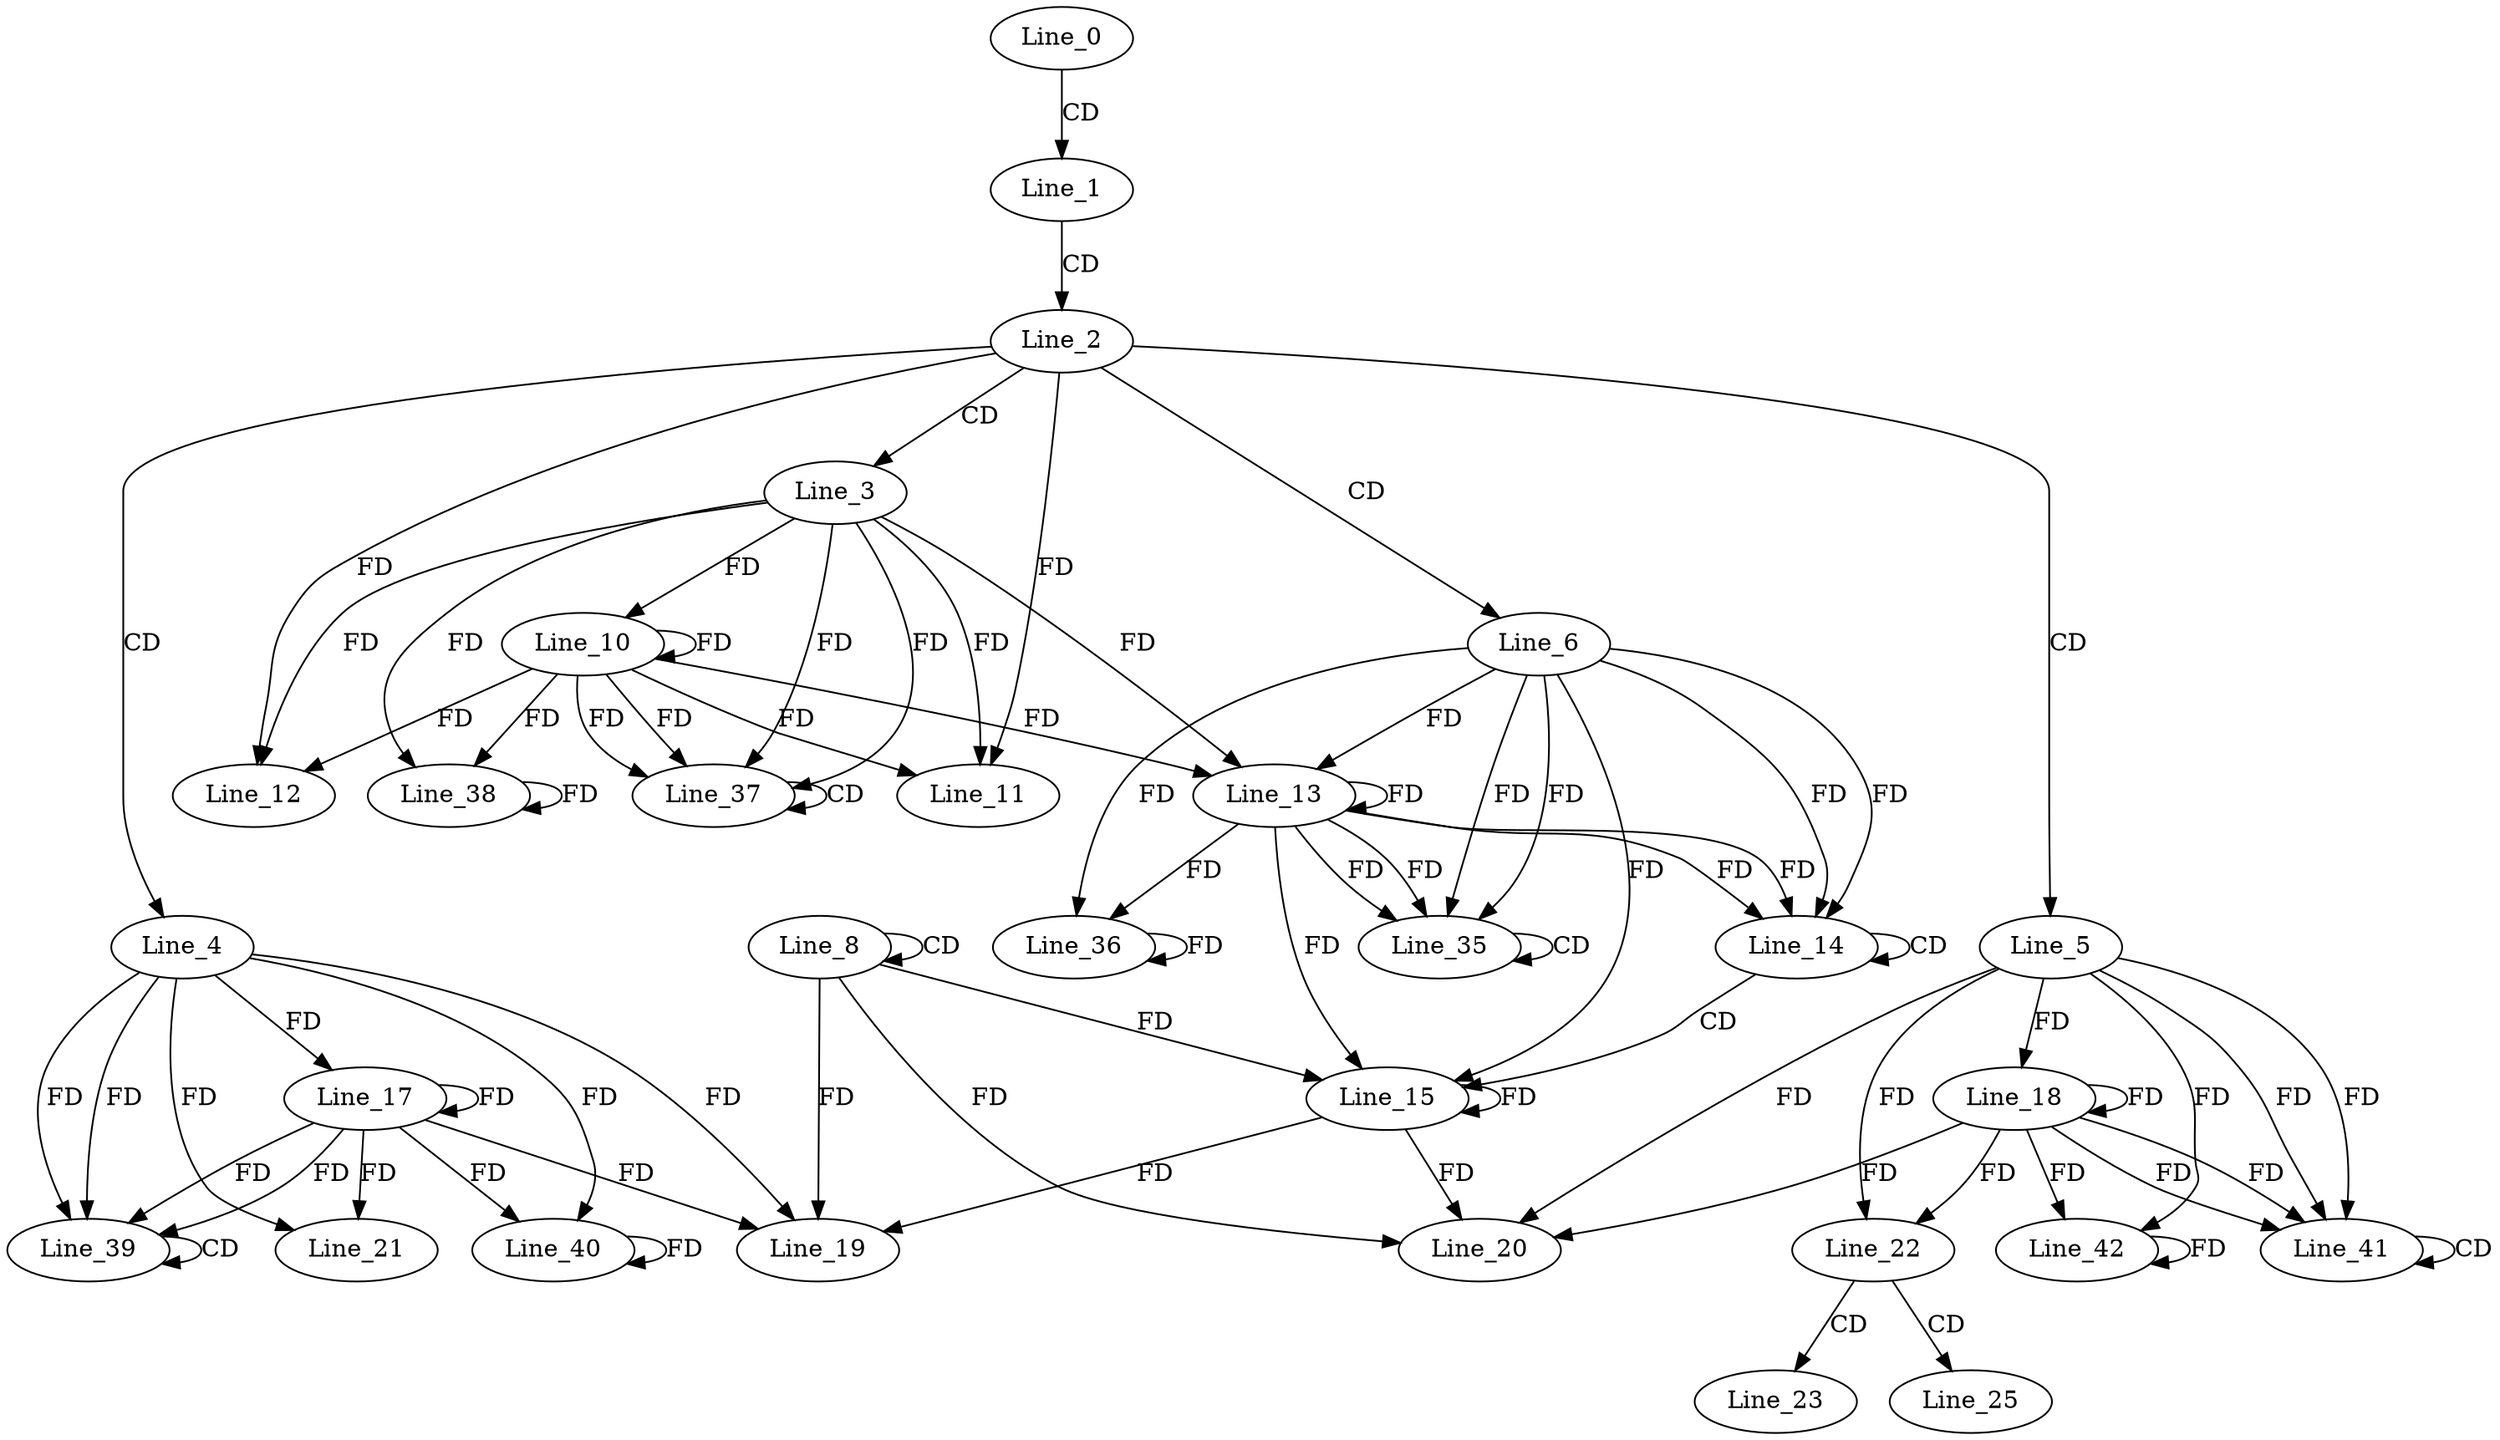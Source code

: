 digraph G {
  Line_0;
  Line_1;
  Line_2;
  Line_3;
  Line_4;
  Line_5;
  Line_6;
  Line_8;
  Line_8;
  Line_10;
  Line_10;
  Line_11;
  Line_11;
  Line_12;
  Line_12;
  Line_13;
  Line_13;
  Line_14;
  Line_14;
  Line_15;
  Line_15;
  Line_17;
  Line_17;
  Line_18;
  Line_18;
  Line_19;
  Line_20;
  Line_21;
  Line_22;
  Line_22;
  Line_23;
  Line_25;
  Line_35;
  Line_35;
  Line_36;
  Line_37;
  Line_37;
  Line_38;
  Line_39;
  Line_39;
  Line_40;
  Line_41;
  Line_41;
  Line_42;
  Line_0 -> Line_1 [ label="CD" ];
  Line_1 -> Line_2 [ label="CD" ];
  Line_2 -> Line_3 [ label="CD" ];
  Line_2 -> Line_4 [ label="CD" ];
  Line_2 -> Line_5 [ label="CD" ];
  Line_2 -> Line_6 [ label="CD" ];
  Line_8 -> Line_8 [ label="CD" ];
  Line_3 -> Line_10 [ label="FD" ];
  Line_10 -> Line_10 [ label="FD" ];
  Line_3 -> Line_11 [ label="FD" ];
  Line_10 -> Line_11 [ label="FD" ];
  Line_2 -> Line_11 [ label="FD" ];
  Line_3 -> Line_12 [ label="FD" ];
  Line_10 -> Line_12 [ label="FD" ];
  Line_2 -> Line_12 [ label="FD" ];
  Line_6 -> Line_13 [ label="FD" ];
  Line_13 -> Line_13 [ label="FD" ];
  Line_3 -> Line_13 [ label="FD" ];
  Line_10 -> Line_13 [ label="FD" ];
  Line_6 -> Line_14 [ label="FD" ];
  Line_13 -> Line_14 [ label="FD" ];
  Line_14 -> Line_14 [ label="CD" ];
  Line_6 -> Line_14 [ label="FD" ];
  Line_13 -> Line_14 [ label="FD" ];
  Line_14 -> Line_15 [ label="CD" ];
  Line_8 -> Line_15 [ label="FD" ];
  Line_15 -> Line_15 [ label="FD" ];
  Line_6 -> Line_15 [ label="FD" ];
  Line_13 -> Line_15 [ label="FD" ];
  Line_4 -> Line_17 [ label="FD" ];
  Line_17 -> Line_17 [ label="FD" ];
  Line_5 -> Line_18 [ label="FD" ];
  Line_18 -> Line_18 [ label="FD" ];
  Line_4 -> Line_19 [ label="FD" ];
  Line_17 -> Line_19 [ label="FD" ];
  Line_8 -> Line_19 [ label="FD" ];
  Line_15 -> Line_19 [ label="FD" ];
  Line_5 -> Line_20 [ label="FD" ];
  Line_18 -> Line_20 [ label="FD" ];
  Line_8 -> Line_20 [ label="FD" ];
  Line_15 -> Line_20 [ label="FD" ];
  Line_4 -> Line_21 [ label="FD" ];
  Line_17 -> Line_21 [ label="FD" ];
  Line_5 -> Line_22 [ label="FD" ];
  Line_18 -> Line_22 [ label="FD" ];
  Line_22 -> Line_23 [ label="CD" ];
  Line_22 -> Line_25 [ label="CD" ];
  Line_6 -> Line_35 [ label="FD" ];
  Line_13 -> Line_35 [ label="FD" ];
  Line_35 -> Line_35 [ label="CD" ];
  Line_6 -> Line_35 [ label="FD" ];
  Line_13 -> Line_35 [ label="FD" ];
  Line_6 -> Line_36 [ label="FD" ];
  Line_13 -> Line_36 [ label="FD" ];
  Line_36 -> Line_36 [ label="FD" ];
  Line_3 -> Line_37 [ label="FD" ];
  Line_10 -> Line_37 [ label="FD" ];
  Line_37 -> Line_37 [ label="CD" ];
  Line_3 -> Line_37 [ label="FD" ];
  Line_10 -> Line_37 [ label="FD" ];
  Line_3 -> Line_38 [ label="FD" ];
  Line_10 -> Line_38 [ label="FD" ];
  Line_38 -> Line_38 [ label="FD" ];
  Line_4 -> Line_39 [ label="FD" ];
  Line_17 -> Line_39 [ label="FD" ];
  Line_39 -> Line_39 [ label="CD" ];
  Line_4 -> Line_39 [ label="FD" ];
  Line_17 -> Line_39 [ label="FD" ];
  Line_4 -> Line_40 [ label="FD" ];
  Line_17 -> Line_40 [ label="FD" ];
  Line_40 -> Line_40 [ label="FD" ];
  Line_5 -> Line_41 [ label="FD" ];
  Line_18 -> Line_41 [ label="FD" ];
  Line_41 -> Line_41 [ label="CD" ];
  Line_5 -> Line_41 [ label="FD" ];
  Line_18 -> Line_41 [ label="FD" ];
  Line_5 -> Line_42 [ label="FD" ];
  Line_18 -> Line_42 [ label="FD" ];
  Line_42 -> Line_42 [ label="FD" ];
}
